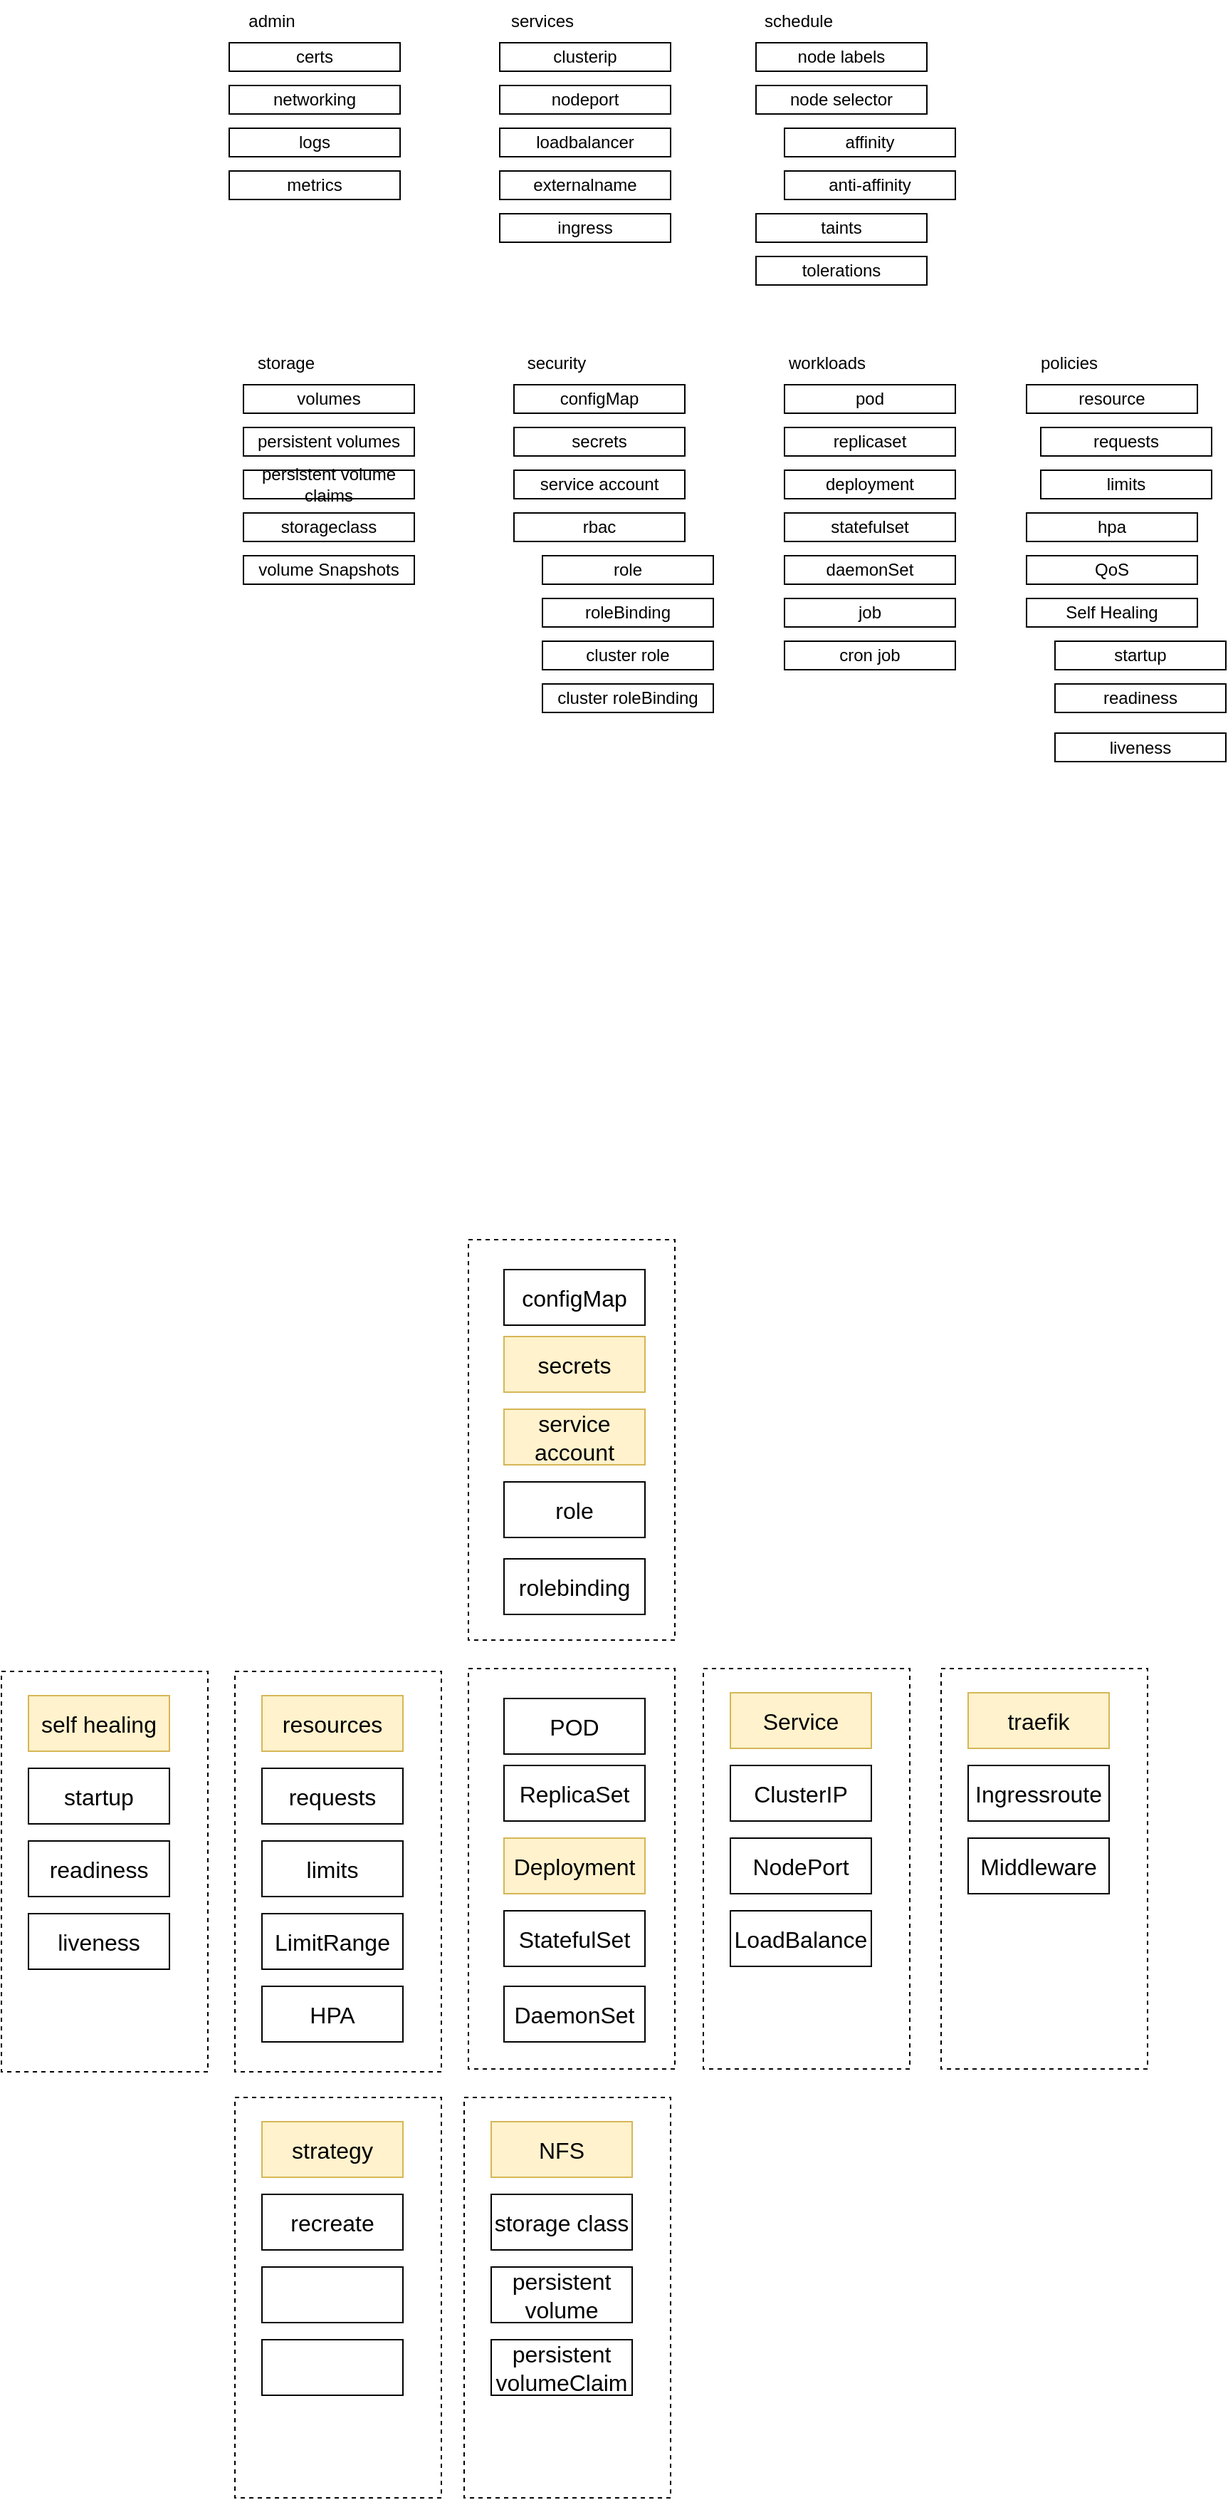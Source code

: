 <mxfile version="22.1.5" type="device">
  <diagram name="Página-1" id="WLFjk1zZ19zPnBV9VVPP">
    <mxGraphModel dx="2261" dy="770" grid="1" gridSize="10" guides="1" tooltips="1" connect="1" arrows="1" fold="1" page="1" pageScale="1" pageWidth="827" pageHeight="1169" math="0" shadow="0">
      <root>
        <mxCell id="0" />
        <mxCell id="1" parent="0" />
        <mxCell id="7QoyErMwgbkcsVEf9FND-1" value="certs" style="rounded=0;whiteSpace=wrap;html=1;" parent="1" vertex="1">
          <mxGeometry x="60" y="100" width="120" height="20" as="geometry" />
        </mxCell>
        <mxCell id="7QoyErMwgbkcsVEf9FND-3" value="networking" style="rounded=0;whiteSpace=wrap;html=1;" parent="1" vertex="1">
          <mxGeometry x="60" y="130" width="120" height="20" as="geometry" />
        </mxCell>
        <mxCell id="7QoyErMwgbkcsVEf9FND-4" value="logs" style="rounded=0;whiteSpace=wrap;html=1;" parent="1" vertex="1">
          <mxGeometry x="60" y="160" width="120" height="20" as="geometry" />
        </mxCell>
        <mxCell id="7QoyErMwgbkcsVEf9FND-5" value="metrics" style="rounded=0;whiteSpace=wrap;html=1;" parent="1" vertex="1">
          <mxGeometry x="60" y="190" width="120" height="20" as="geometry" />
        </mxCell>
        <mxCell id="7QoyErMwgbkcsVEf9FND-9" value="clusterip" style="rounded=0;whiteSpace=wrap;html=1;" parent="1" vertex="1">
          <mxGeometry x="250" y="100" width="120" height="20" as="geometry" />
        </mxCell>
        <mxCell id="7QoyErMwgbkcsVEf9FND-10" value="nodeport" style="rounded=0;whiteSpace=wrap;html=1;" parent="1" vertex="1">
          <mxGeometry x="250" y="130" width="120" height="20" as="geometry" />
        </mxCell>
        <mxCell id="7QoyErMwgbkcsVEf9FND-11" value="loadbalancer" style="rounded=0;whiteSpace=wrap;html=1;" parent="1" vertex="1">
          <mxGeometry x="250" y="160" width="120" height="20" as="geometry" />
        </mxCell>
        <mxCell id="7QoyErMwgbkcsVEf9FND-12" value="externalname" style="rounded=0;whiteSpace=wrap;html=1;" parent="1" vertex="1">
          <mxGeometry x="250" y="190" width="120" height="20" as="geometry" />
        </mxCell>
        <mxCell id="7QoyErMwgbkcsVEf9FND-13" value="ingress" style="rounded=0;whiteSpace=wrap;html=1;" parent="1" vertex="1">
          <mxGeometry x="250" y="220" width="120" height="20" as="geometry" />
        </mxCell>
        <mxCell id="7QoyErMwgbkcsVEf9FND-14" value="node labels" style="rounded=0;whiteSpace=wrap;html=1;" parent="1" vertex="1">
          <mxGeometry x="430" y="100" width="120" height="20" as="geometry" />
        </mxCell>
        <mxCell id="7QoyErMwgbkcsVEf9FND-15" value="node selector" style="rounded=0;whiteSpace=wrap;html=1;" parent="1" vertex="1">
          <mxGeometry x="430" y="130" width="120" height="20" as="geometry" />
        </mxCell>
        <mxCell id="7QoyErMwgbkcsVEf9FND-16" value="affinity" style="rounded=0;whiteSpace=wrap;html=1;" parent="1" vertex="1">
          <mxGeometry x="450" y="160" width="120" height="20" as="geometry" />
        </mxCell>
        <mxCell id="7QoyErMwgbkcsVEf9FND-17" value="anti-affinity" style="rounded=0;whiteSpace=wrap;html=1;" parent="1" vertex="1">
          <mxGeometry x="450" y="190" width="120" height="20" as="geometry" />
        </mxCell>
        <mxCell id="7QoyErMwgbkcsVEf9FND-18" value="admin" style="text;html=1;strokeColor=none;fillColor=none;align=center;verticalAlign=middle;whiteSpace=wrap;rounded=0;" parent="1" vertex="1">
          <mxGeometry x="60" y="70" width="60" height="30" as="geometry" />
        </mxCell>
        <mxCell id="7QoyErMwgbkcsVEf9FND-19" value="services" style="text;html=1;strokeColor=none;fillColor=none;align=center;verticalAlign=middle;whiteSpace=wrap;rounded=0;" parent="1" vertex="1">
          <mxGeometry x="250" y="70" width="60" height="30" as="geometry" />
        </mxCell>
        <mxCell id="7QoyErMwgbkcsVEf9FND-20" value="schedule" style="text;html=1;strokeColor=none;fillColor=none;align=center;verticalAlign=middle;whiteSpace=wrap;rounded=0;" parent="1" vertex="1">
          <mxGeometry x="430" y="70" width="60" height="30" as="geometry" />
        </mxCell>
        <mxCell id="7QoyErMwgbkcsVEf9FND-21" value="taints" style="rounded=0;whiteSpace=wrap;html=1;" parent="1" vertex="1">
          <mxGeometry x="430" y="220" width="120" height="20" as="geometry" />
        </mxCell>
        <mxCell id="7QoyErMwgbkcsVEf9FND-22" value="tolerations" style="rounded=0;whiteSpace=wrap;html=1;" parent="1" vertex="1">
          <mxGeometry x="430" y="250" width="120" height="20" as="geometry" />
        </mxCell>
        <mxCell id="7QoyErMwgbkcsVEf9FND-23" value="storage" style="text;html=1;strokeColor=none;fillColor=none;align=center;verticalAlign=middle;whiteSpace=wrap;rounded=0;" parent="1" vertex="1">
          <mxGeometry x="70" y="310" width="60" height="30" as="geometry" />
        </mxCell>
        <mxCell id="7QoyErMwgbkcsVEf9FND-24" value="volumes" style="rounded=0;whiteSpace=wrap;html=1;" parent="1" vertex="1">
          <mxGeometry x="70" y="340" width="120" height="20" as="geometry" />
        </mxCell>
        <mxCell id="7QoyErMwgbkcsVEf9FND-25" value="persistent volumes" style="rounded=0;whiteSpace=wrap;html=1;" parent="1" vertex="1">
          <mxGeometry x="70" y="370" width="120" height="20" as="geometry" />
        </mxCell>
        <mxCell id="7QoyErMwgbkcsVEf9FND-26" value="persistent volume claims" style="rounded=0;whiteSpace=wrap;html=1;" parent="1" vertex="1">
          <mxGeometry x="70" y="400" width="120" height="20" as="geometry" />
        </mxCell>
        <mxCell id="7QoyErMwgbkcsVEf9FND-27" value="storageclass" style="rounded=0;whiteSpace=wrap;html=1;" parent="1" vertex="1">
          <mxGeometry x="70" y="430" width="120" height="20" as="geometry" />
        </mxCell>
        <mxCell id="7QoyErMwgbkcsVEf9FND-28" value="security" style="text;html=1;strokeColor=none;fillColor=none;align=center;verticalAlign=middle;whiteSpace=wrap;rounded=0;" parent="1" vertex="1">
          <mxGeometry x="260" y="310" width="60" height="30" as="geometry" />
        </mxCell>
        <mxCell id="7QoyErMwgbkcsVEf9FND-29" value="configMap" style="rounded=0;whiteSpace=wrap;html=1;" parent="1" vertex="1">
          <mxGeometry x="260" y="340" width="120" height="20" as="geometry" />
        </mxCell>
        <mxCell id="7QoyErMwgbkcsVEf9FND-30" value="secrets" style="rounded=0;whiteSpace=wrap;html=1;" parent="1" vertex="1">
          <mxGeometry x="260" y="370" width="120" height="20" as="geometry" />
        </mxCell>
        <mxCell id="7QoyErMwgbkcsVEf9FND-31" value="service account" style="rounded=0;whiteSpace=wrap;html=1;" parent="1" vertex="1">
          <mxGeometry x="260" y="400" width="120" height="20" as="geometry" />
        </mxCell>
        <mxCell id="7QoyErMwgbkcsVEf9FND-32" value="rbac" style="rounded=0;whiteSpace=wrap;html=1;" parent="1" vertex="1">
          <mxGeometry x="260" y="430" width="120" height="20" as="geometry" />
        </mxCell>
        <mxCell id="7QoyErMwgbkcsVEf9FND-33" value="role" style="rounded=0;whiteSpace=wrap;html=1;" parent="1" vertex="1">
          <mxGeometry x="280" y="460" width="120" height="20" as="geometry" />
        </mxCell>
        <mxCell id="7QoyErMwgbkcsVEf9FND-34" value="roleBinding" style="rounded=0;whiteSpace=wrap;html=1;" parent="1" vertex="1">
          <mxGeometry x="280" y="490" width="120" height="20" as="geometry" />
        </mxCell>
        <mxCell id="7QoyErMwgbkcsVEf9FND-35" value="cluster role" style="rounded=0;whiteSpace=wrap;html=1;" parent="1" vertex="1">
          <mxGeometry x="280" y="520" width="120" height="20" as="geometry" />
        </mxCell>
        <mxCell id="7QoyErMwgbkcsVEf9FND-36" value="cluster roleBinding" style="rounded=0;whiteSpace=wrap;html=1;" parent="1" vertex="1">
          <mxGeometry x="280" y="550" width="120" height="20" as="geometry" />
        </mxCell>
        <mxCell id="7QoyErMwgbkcsVEf9FND-37" value="workloads" style="text;html=1;strokeColor=none;fillColor=none;align=center;verticalAlign=middle;whiteSpace=wrap;rounded=0;" parent="1" vertex="1">
          <mxGeometry x="450" y="310" width="60" height="30" as="geometry" />
        </mxCell>
        <mxCell id="7QoyErMwgbkcsVEf9FND-38" value="pod" style="rounded=0;whiteSpace=wrap;html=1;" parent="1" vertex="1">
          <mxGeometry x="450" y="340" width="120" height="20" as="geometry" />
        </mxCell>
        <mxCell id="7QoyErMwgbkcsVEf9FND-39" value="replicaset" style="rounded=0;whiteSpace=wrap;html=1;" parent="1" vertex="1">
          <mxGeometry x="450" y="370" width="120" height="20" as="geometry" />
        </mxCell>
        <mxCell id="7QoyErMwgbkcsVEf9FND-40" value="deployment" style="rounded=0;whiteSpace=wrap;html=1;" parent="1" vertex="1">
          <mxGeometry x="450" y="400" width="120" height="20" as="geometry" />
        </mxCell>
        <mxCell id="7QoyErMwgbkcsVEf9FND-41" value="statefulset" style="rounded=0;whiteSpace=wrap;html=1;" parent="1" vertex="1">
          <mxGeometry x="450" y="430" width="120" height="20" as="geometry" />
        </mxCell>
        <mxCell id="7QoyErMwgbkcsVEf9FND-42" value="daemonSet" style="rounded=0;whiteSpace=wrap;html=1;" parent="1" vertex="1">
          <mxGeometry x="450" y="460" width="120" height="20" as="geometry" />
        </mxCell>
        <mxCell id="7QoyErMwgbkcsVEf9FND-43" value="job" style="rounded=0;whiteSpace=wrap;html=1;" parent="1" vertex="1">
          <mxGeometry x="450" y="490" width="120" height="20" as="geometry" />
        </mxCell>
        <mxCell id="7QoyErMwgbkcsVEf9FND-44" value="cron job" style="rounded=0;whiteSpace=wrap;html=1;" parent="1" vertex="1">
          <mxGeometry x="450" y="520" width="120" height="20" as="geometry" />
        </mxCell>
        <mxCell id="7QoyErMwgbkcsVEf9FND-45" value="policies" style="text;html=1;strokeColor=none;fillColor=none;align=center;verticalAlign=middle;whiteSpace=wrap;rounded=0;" parent="1" vertex="1">
          <mxGeometry x="620" y="310" width="60" height="30" as="geometry" />
        </mxCell>
        <mxCell id="7QoyErMwgbkcsVEf9FND-46" value="resource" style="rounded=0;whiteSpace=wrap;html=1;" parent="1" vertex="1">
          <mxGeometry x="620" y="340" width="120" height="20" as="geometry" />
        </mxCell>
        <mxCell id="7QoyErMwgbkcsVEf9FND-47" value="requests" style="rounded=0;whiteSpace=wrap;html=1;" parent="1" vertex="1">
          <mxGeometry x="630" y="370" width="120" height="20" as="geometry" />
        </mxCell>
        <mxCell id="7QoyErMwgbkcsVEf9FND-48" value="limits" style="rounded=0;whiteSpace=wrap;html=1;" parent="1" vertex="1">
          <mxGeometry x="630" y="400" width="120" height="20" as="geometry" />
        </mxCell>
        <mxCell id="7QoyErMwgbkcsVEf9FND-49" value="hpa" style="rounded=0;whiteSpace=wrap;html=1;" parent="1" vertex="1">
          <mxGeometry x="620" y="430" width="120" height="20" as="geometry" />
        </mxCell>
        <mxCell id="7QoyErMwgbkcsVEf9FND-50" value="QoS" style="rounded=0;whiteSpace=wrap;html=1;" parent="1" vertex="1">
          <mxGeometry x="620" y="460" width="120" height="20" as="geometry" />
        </mxCell>
        <mxCell id="7QoyErMwgbkcsVEf9FND-51" value="Self Healing" style="rounded=0;whiteSpace=wrap;html=1;" parent="1" vertex="1">
          <mxGeometry x="620" y="490" width="120" height="20" as="geometry" />
        </mxCell>
        <mxCell id="7QoyErMwgbkcsVEf9FND-52" value="startup" style="rounded=0;whiteSpace=wrap;html=1;" parent="1" vertex="1">
          <mxGeometry x="640" y="520" width="120" height="20" as="geometry" />
        </mxCell>
        <mxCell id="7QoyErMwgbkcsVEf9FND-53" value="readiness" style="rounded=0;whiteSpace=wrap;html=1;" parent="1" vertex="1">
          <mxGeometry x="640" y="550" width="120" height="20" as="geometry" />
        </mxCell>
        <mxCell id="7QoyErMwgbkcsVEf9FND-54" value="liveness" style="rounded=0;whiteSpace=wrap;html=1;" parent="1" vertex="1">
          <mxGeometry x="640" y="584.5" width="120" height="20" as="geometry" />
        </mxCell>
        <mxCell id="7QoyErMwgbkcsVEf9FND-56" value="volume Snapshots" style="rounded=0;whiteSpace=wrap;html=1;" parent="1" vertex="1">
          <mxGeometry x="70" y="460" width="120" height="20" as="geometry" />
        </mxCell>
        <mxCell id="OijY9oKpJFleOv_UUCAf-1" value="" style="rounded=0;whiteSpace=wrap;html=1;fontSize=16;fillColor=none;dashed=1;" parent="1" vertex="1">
          <mxGeometry x="393" y="1241" width="145" height="281" as="geometry" />
        </mxCell>
        <mxCell id="OijY9oKpJFleOv_UUCAf-2" value="" style="rounded=0;whiteSpace=wrap;html=1;fontSize=16;fillColor=none;dashed=1;" parent="1" vertex="1">
          <mxGeometry x="228" y="1241" width="145" height="281" as="geometry" />
        </mxCell>
        <mxCell id="OijY9oKpJFleOv_UUCAf-3" value="POD" style="rounded=0;whiteSpace=wrap;html=1;fontSize=16;" parent="1" vertex="1">
          <mxGeometry x="253" y="1262" width="99" height="39" as="geometry" />
        </mxCell>
        <mxCell id="OijY9oKpJFleOv_UUCAf-4" value="ReplicaSet" style="rounded=0;whiteSpace=wrap;html=1;fontSize=16;" parent="1" vertex="1">
          <mxGeometry x="253" y="1309" width="99" height="39" as="geometry" />
        </mxCell>
        <mxCell id="OijY9oKpJFleOv_UUCAf-5" value="Deployment" style="rounded=0;whiteSpace=wrap;html=1;fontSize=16;fillColor=#fff2cc;strokeColor=#d6b656;" parent="1" vertex="1">
          <mxGeometry x="253" y="1360" width="99" height="39" as="geometry" />
        </mxCell>
        <mxCell id="OijY9oKpJFleOv_UUCAf-6" value="StatefulSet" style="rounded=0;whiteSpace=wrap;html=1;fontSize=16;" parent="1" vertex="1">
          <mxGeometry x="253" y="1411" width="99" height="39" as="geometry" />
        </mxCell>
        <mxCell id="OijY9oKpJFleOv_UUCAf-7" value="DaemonSet" style="rounded=0;whiteSpace=wrap;html=1;fontSize=16;" parent="1" vertex="1">
          <mxGeometry x="253" y="1464" width="99" height="39" as="geometry" />
        </mxCell>
        <mxCell id="OijY9oKpJFleOv_UUCAf-8" value="NodePort" style="rounded=0;whiteSpace=wrap;html=1;fontSize=16;" parent="1" vertex="1">
          <mxGeometry x="412" y="1360" width="99" height="39" as="geometry" />
        </mxCell>
        <mxCell id="OijY9oKpJFleOv_UUCAf-9" value="ClusterIP" style="rounded=0;whiteSpace=wrap;html=1;fontSize=16;" parent="1" vertex="1">
          <mxGeometry x="412" y="1309" width="99" height="39" as="geometry" />
        </mxCell>
        <mxCell id="OijY9oKpJFleOv_UUCAf-10" value="Service" style="rounded=0;whiteSpace=wrap;html=1;fontSize=16;fillColor=#fff2cc;strokeColor=#d6b656;" parent="1" vertex="1">
          <mxGeometry x="412" y="1258" width="99" height="39" as="geometry" />
        </mxCell>
        <mxCell id="OijY9oKpJFleOv_UUCAf-11" value="LoadBalance" style="rounded=0;whiteSpace=wrap;html=1;fontSize=16;" parent="1" vertex="1">
          <mxGeometry x="412" y="1411" width="99" height="39" as="geometry" />
        </mxCell>
        <mxCell id="OijY9oKpJFleOv_UUCAf-12" value="" style="rounded=0;whiteSpace=wrap;html=1;fontSize=16;fillColor=none;dashed=1;" parent="1" vertex="1">
          <mxGeometry x="560" y="1241" width="145" height="281" as="geometry" />
        </mxCell>
        <mxCell id="OijY9oKpJFleOv_UUCAf-13" value="Middleware" style="rounded=0;whiteSpace=wrap;html=1;fontSize=16;" parent="1" vertex="1">
          <mxGeometry x="579" y="1360" width="99" height="39" as="geometry" />
        </mxCell>
        <mxCell id="OijY9oKpJFleOv_UUCAf-14" value="Ingressroute" style="rounded=0;whiteSpace=wrap;html=1;fontSize=16;" parent="1" vertex="1">
          <mxGeometry x="579" y="1309" width="99" height="39" as="geometry" />
        </mxCell>
        <mxCell id="OijY9oKpJFleOv_UUCAf-15" value="traefik" style="rounded=0;whiteSpace=wrap;html=1;fontSize=16;fillColor=#fff2cc;strokeColor=#d6b656;" parent="1" vertex="1">
          <mxGeometry x="579" y="1258" width="99" height="39" as="geometry" />
        </mxCell>
        <mxCell id="OijY9oKpJFleOv_UUCAf-16" value="" style="rounded=0;whiteSpace=wrap;html=1;fontSize=16;fillColor=none;dashed=1;" parent="1" vertex="1">
          <mxGeometry x="64" y="1243" width="145" height="281" as="geometry" />
        </mxCell>
        <mxCell id="OijY9oKpJFleOv_UUCAf-17" value="limits" style="rounded=0;whiteSpace=wrap;html=1;fontSize=16;" parent="1" vertex="1">
          <mxGeometry x="83" y="1362" width="99" height="39" as="geometry" />
        </mxCell>
        <mxCell id="OijY9oKpJFleOv_UUCAf-18" value="requests" style="rounded=0;whiteSpace=wrap;html=1;fontSize=16;" parent="1" vertex="1">
          <mxGeometry x="83" y="1311" width="99" height="39" as="geometry" />
        </mxCell>
        <mxCell id="OijY9oKpJFleOv_UUCAf-19" value="resources" style="rounded=0;whiteSpace=wrap;html=1;fontSize=16;fillColor=#fff2cc;strokeColor=#d6b656;" parent="1" vertex="1">
          <mxGeometry x="83" y="1260" width="99" height="39" as="geometry" />
        </mxCell>
        <mxCell id="OijY9oKpJFleOv_UUCAf-20" value="LimitRange" style="rounded=0;whiteSpace=wrap;html=1;fontSize=16;" parent="1" vertex="1">
          <mxGeometry x="83" y="1413" width="99" height="39" as="geometry" />
        </mxCell>
        <mxCell id="OijY9oKpJFleOv_UUCAf-21" value="HPA" style="rounded=0;whiteSpace=wrap;html=1;fontSize=16;" parent="1" vertex="1">
          <mxGeometry x="83" y="1464" width="99" height="39" as="geometry" />
        </mxCell>
        <mxCell id="OijY9oKpJFleOv_UUCAf-22" value="" style="rounded=0;whiteSpace=wrap;html=1;fontSize=16;fillColor=none;dashed=1;" parent="1" vertex="1">
          <mxGeometry x="225" y="1542" width="145" height="281" as="geometry" />
        </mxCell>
        <mxCell id="OijY9oKpJFleOv_UUCAf-23" value="persistent volume" style="rounded=0;whiteSpace=wrap;html=1;fontSize=16;" parent="1" vertex="1">
          <mxGeometry x="244" y="1661" width="99" height="39" as="geometry" />
        </mxCell>
        <mxCell id="OijY9oKpJFleOv_UUCAf-24" value="storage class" style="rounded=0;whiteSpace=wrap;html=1;fontSize=16;" parent="1" vertex="1">
          <mxGeometry x="244" y="1610" width="99" height="39" as="geometry" />
        </mxCell>
        <mxCell id="OijY9oKpJFleOv_UUCAf-25" value="NFS" style="rounded=0;whiteSpace=wrap;html=1;fontSize=16;fillColor=#fff2cc;strokeColor=#d6b656;" parent="1" vertex="1">
          <mxGeometry x="244" y="1559" width="99" height="39" as="geometry" />
        </mxCell>
        <mxCell id="OijY9oKpJFleOv_UUCAf-26" value="persistent volumeClaim" style="rounded=0;whiteSpace=wrap;html=1;fontSize=16;" parent="1" vertex="1">
          <mxGeometry x="244" y="1712" width="99" height="39" as="geometry" />
        </mxCell>
        <mxCell id="OijY9oKpJFleOv_UUCAf-27" value="" style="rounded=0;whiteSpace=wrap;html=1;fontSize=16;fillColor=none;dashed=1;" parent="1" vertex="1">
          <mxGeometry x="228" y="940" width="145" height="281" as="geometry" />
        </mxCell>
        <mxCell id="OijY9oKpJFleOv_UUCAf-28" value="configMap" style="rounded=0;whiteSpace=wrap;html=1;fontSize=16;" parent="1" vertex="1">
          <mxGeometry x="253" y="961" width="99" height="39" as="geometry" />
        </mxCell>
        <mxCell id="OijY9oKpJFleOv_UUCAf-29" value="secrets" style="rounded=0;whiteSpace=wrap;html=1;fontSize=16;fillColor=#fff2cc;strokeColor=#d6b656;" parent="1" vertex="1">
          <mxGeometry x="253" y="1008" width="99" height="39" as="geometry" />
        </mxCell>
        <mxCell id="OijY9oKpJFleOv_UUCAf-30" value="service&lt;br&gt;account" style="rounded=0;whiteSpace=wrap;html=1;fontSize=16;fillColor=#fff2cc;strokeColor=#d6b656;" parent="1" vertex="1">
          <mxGeometry x="253" y="1059" width="99" height="39" as="geometry" />
        </mxCell>
        <mxCell id="OijY9oKpJFleOv_UUCAf-31" value="role" style="rounded=0;whiteSpace=wrap;html=1;fontSize=16;" parent="1" vertex="1">
          <mxGeometry x="253" y="1110" width="99" height="39" as="geometry" />
        </mxCell>
        <mxCell id="OijY9oKpJFleOv_UUCAf-32" value="rolebinding" style="rounded=0;whiteSpace=wrap;html=1;fontSize=16;" parent="1" vertex="1">
          <mxGeometry x="253" y="1164" width="99" height="39" as="geometry" />
        </mxCell>
        <mxCell id="OijY9oKpJFleOv_UUCAf-33" value="" style="rounded=0;whiteSpace=wrap;html=1;fontSize=16;fillColor=none;dashed=1;" parent="1" vertex="1">
          <mxGeometry x="-100" y="1243" width="145" height="281" as="geometry" />
        </mxCell>
        <mxCell id="OijY9oKpJFleOv_UUCAf-34" value="readiness" style="rounded=0;whiteSpace=wrap;html=1;fontSize=16;" parent="1" vertex="1">
          <mxGeometry x="-81" y="1362" width="99" height="39" as="geometry" />
        </mxCell>
        <mxCell id="OijY9oKpJFleOv_UUCAf-35" value="startup" style="rounded=0;whiteSpace=wrap;html=1;fontSize=16;" parent="1" vertex="1">
          <mxGeometry x="-81" y="1311" width="99" height="39" as="geometry" />
        </mxCell>
        <mxCell id="OijY9oKpJFleOv_UUCAf-36" value="self healing" style="rounded=0;whiteSpace=wrap;html=1;fontSize=16;fillColor=#fff2cc;strokeColor=#d6b656;" parent="1" vertex="1">
          <mxGeometry x="-81" y="1260" width="99" height="39" as="geometry" />
        </mxCell>
        <mxCell id="OijY9oKpJFleOv_UUCAf-37" value="liveness" style="rounded=0;whiteSpace=wrap;html=1;fontSize=16;" parent="1" vertex="1">
          <mxGeometry x="-81" y="1413" width="99" height="39" as="geometry" />
        </mxCell>
        <mxCell id="NkN0bC7nrpHs33pr2cW3-1" value="" style="rounded=0;whiteSpace=wrap;html=1;fontSize=16;fillColor=none;dashed=1;" vertex="1" parent="1">
          <mxGeometry x="64" y="1542" width="145" height="281" as="geometry" />
        </mxCell>
        <mxCell id="NkN0bC7nrpHs33pr2cW3-2" value="" style="rounded=0;whiteSpace=wrap;html=1;fontSize=16;" vertex="1" parent="1">
          <mxGeometry x="83" y="1661" width="99" height="39" as="geometry" />
        </mxCell>
        <mxCell id="NkN0bC7nrpHs33pr2cW3-3" value="recreate" style="rounded=0;whiteSpace=wrap;html=1;fontSize=16;" vertex="1" parent="1">
          <mxGeometry x="83" y="1610" width="99" height="39" as="geometry" />
        </mxCell>
        <mxCell id="NkN0bC7nrpHs33pr2cW3-4" value="strategy" style="rounded=0;whiteSpace=wrap;html=1;fontSize=16;fillColor=#fff2cc;strokeColor=#d6b656;" vertex="1" parent="1">
          <mxGeometry x="83" y="1559" width="99" height="39" as="geometry" />
        </mxCell>
        <mxCell id="NkN0bC7nrpHs33pr2cW3-5" value="" style="rounded=0;whiteSpace=wrap;html=1;fontSize=16;" vertex="1" parent="1">
          <mxGeometry x="83" y="1712" width="99" height="39" as="geometry" />
        </mxCell>
      </root>
    </mxGraphModel>
  </diagram>
</mxfile>
